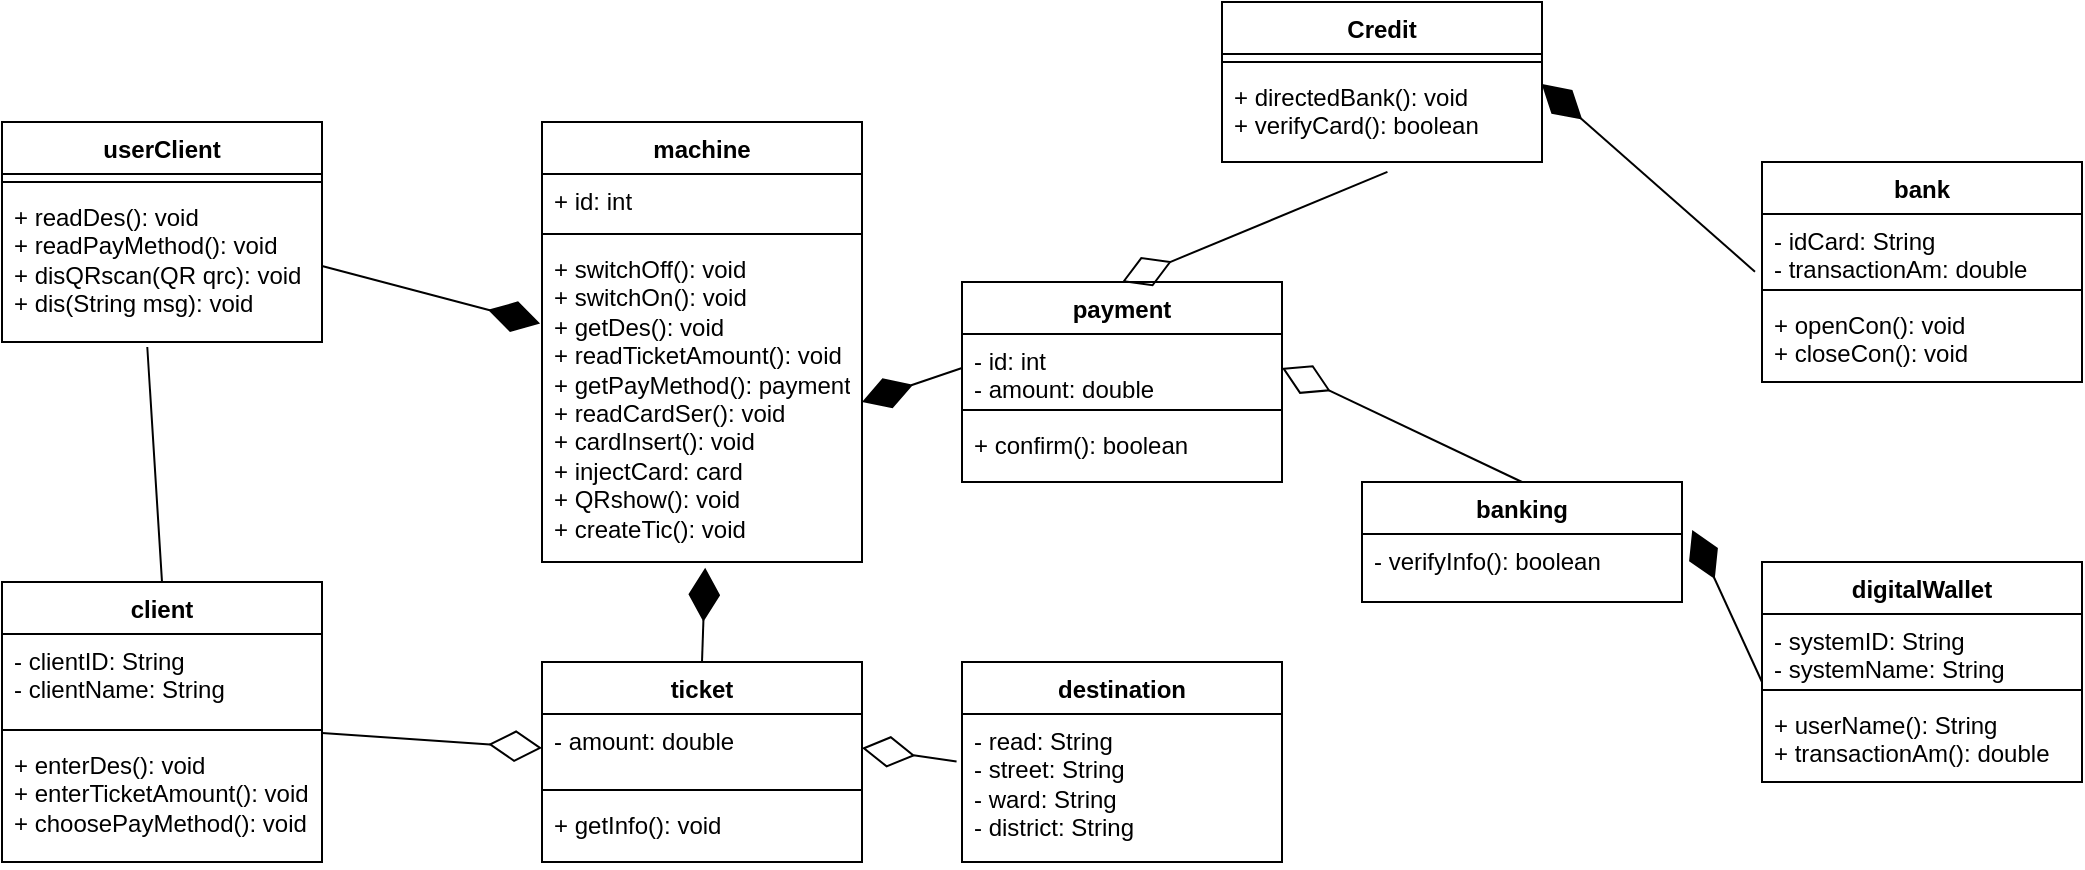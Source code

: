 <mxfile version="21.1.1" type="github">
  <diagram id="C5RBs43oDa-KdzZeNtuy" name="Page-1">
    <mxGraphModel dx="1478" dy="614" grid="1" gridSize="10" guides="1" tooltips="1" connect="1" arrows="1" fold="1" page="1" pageScale="1" pageWidth="827" pageHeight="1169" math="0" shadow="0">
      <root>
        <mxCell id="WIyWlLk6GJQsqaUBKTNV-0" />
        <mxCell id="WIyWlLk6GJQsqaUBKTNV-1" parent="WIyWlLk6GJQsqaUBKTNV-0" />
        <mxCell id="KfuObsglH7F92j2FWpLT-1" value="machine" style="swimlane;fontStyle=1;align=center;verticalAlign=top;childLayout=stackLayout;horizontal=1;startSize=26;horizontalStack=0;resizeParent=1;resizeParentMax=0;resizeLast=0;collapsible=1;marginBottom=0;whiteSpace=wrap;html=1;" vertex="1" parent="WIyWlLk6GJQsqaUBKTNV-1">
          <mxGeometry x="370" y="60" width="160" height="220" as="geometry" />
        </mxCell>
        <mxCell id="KfuObsglH7F92j2FWpLT-2" value="+ id: int" style="text;strokeColor=none;fillColor=none;align=left;verticalAlign=top;spacingLeft=4;spacingRight=4;overflow=hidden;rotatable=0;points=[[0,0.5],[1,0.5]];portConstraint=eastwest;whiteSpace=wrap;html=1;" vertex="1" parent="KfuObsglH7F92j2FWpLT-1">
          <mxGeometry y="26" width="160" height="26" as="geometry" />
        </mxCell>
        <mxCell id="KfuObsglH7F92j2FWpLT-3" value="" style="line;strokeWidth=1;fillColor=none;align=left;verticalAlign=middle;spacingTop=-1;spacingLeft=3;spacingRight=3;rotatable=0;labelPosition=right;points=[];portConstraint=eastwest;strokeColor=inherit;" vertex="1" parent="KfuObsglH7F92j2FWpLT-1">
          <mxGeometry y="52" width="160" height="8" as="geometry" />
        </mxCell>
        <mxCell id="KfuObsglH7F92j2FWpLT-4" value="+ switchOff(): void&lt;br&gt;+ switchOn(): void&lt;br&gt;+ getDes(): void&lt;br&gt;+ readTicketAmount(): void&lt;br&gt;+ getPayMethod(): payment&lt;br&gt;+ readCardSer(): void&lt;br&gt;+ cardInsert(): void&lt;br&gt;+ injectCard: card&lt;br&gt;+ QRshow(): void&lt;br&gt;+ createTic(): void" style="text;strokeColor=none;fillColor=none;align=left;verticalAlign=top;spacingLeft=4;spacingRight=4;overflow=hidden;rotatable=0;points=[[0,0.5],[1,0.5]];portConstraint=eastwest;whiteSpace=wrap;html=1;" vertex="1" parent="KfuObsglH7F92j2FWpLT-1">
          <mxGeometry y="60" width="160" height="160" as="geometry" />
        </mxCell>
        <mxCell id="KfuObsglH7F92j2FWpLT-5" value="userClient" style="swimlane;fontStyle=1;align=center;verticalAlign=top;childLayout=stackLayout;horizontal=1;startSize=26;horizontalStack=0;resizeParent=1;resizeParentMax=0;resizeLast=0;collapsible=1;marginBottom=0;whiteSpace=wrap;html=1;" vertex="1" parent="WIyWlLk6GJQsqaUBKTNV-1">
          <mxGeometry x="100" y="60" width="160" height="110" as="geometry" />
        </mxCell>
        <mxCell id="KfuObsglH7F92j2FWpLT-7" value="" style="line;strokeWidth=1;fillColor=none;align=left;verticalAlign=middle;spacingTop=-1;spacingLeft=3;spacingRight=3;rotatable=0;labelPosition=right;points=[];portConstraint=eastwest;strokeColor=inherit;" vertex="1" parent="KfuObsglH7F92j2FWpLT-5">
          <mxGeometry y="26" width="160" height="8" as="geometry" />
        </mxCell>
        <mxCell id="KfuObsglH7F92j2FWpLT-8" value="+ readDes(): void&lt;br&gt;+ readPayMethod(): void&lt;br&gt;+ disQRscan(QR qrc): void&lt;br&gt;+ dis(String msg): void" style="text;strokeColor=none;fillColor=none;align=left;verticalAlign=top;spacingLeft=4;spacingRight=4;overflow=hidden;rotatable=0;points=[[0,0.5],[1,0.5]];portConstraint=eastwest;whiteSpace=wrap;html=1;" vertex="1" parent="KfuObsglH7F92j2FWpLT-5">
          <mxGeometry y="34" width="160" height="76" as="geometry" />
        </mxCell>
        <mxCell id="KfuObsglH7F92j2FWpLT-9" value="" style="endArrow=diamondThin;endFill=1;endSize=24;html=1;rounded=0;entryX=-0.006;entryY=0.255;entryDx=0;entryDy=0;entryPerimeter=0;exitX=1;exitY=0.5;exitDx=0;exitDy=0;" edge="1" parent="WIyWlLk6GJQsqaUBKTNV-1" source="KfuObsglH7F92j2FWpLT-8" target="KfuObsglH7F92j2FWpLT-4">
          <mxGeometry width="160" relative="1" as="geometry">
            <mxPoint x="310" y="310" as="sourcePoint" />
            <mxPoint x="470" y="310" as="targetPoint" />
          </mxGeometry>
        </mxCell>
        <mxCell id="KfuObsglH7F92j2FWpLT-14" value="client" style="swimlane;fontStyle=1;align=center;verticalAlign=top;childLayout=stackLayout;horizontal=1;startSize=26;horizontalStack=0;resizeParent=1;resizeParentMax=0;resizeLast=0;collapsible=1;marginBottom=0;whiteSpace=wrap;html=1;" vertex="1" parent="WIyWlLk6GJQsqaUBKTNV-1">
          <mxGeometry x="100" y="290" width="160" height="140" as="geometry" />
        </mxCell>
        <mxCell id="KfuObsglH7F92j2FWpLT-15" value="- clientID: String&lt;br&gt;- clientName: String" style="text;strokeColor=none;fillColor=none;align=left;verticalAlign=top;spacingLeft=4;spacingRight=4;overflow=hidden;rotatable=0;points=[[0,0.5],[1,0.5]];portConstraint=eastwest;whiteSpace=wrap;html=1;" vertex="1" parent="KfuObsglH7F92j2FWpLT-14">
          <mxGeometry y="26" width="160" height="44" as="geometry" />
        </mxCell>
        <mxCell id="KfuObsglH7F92j2FWpLT-16" value="" style="line;strokeWidth=1;fillColor=none;align=left;verticalAlign=middle;spacingTop=-1;spacingLeft=3;spacingRight=3;rotatable=0;labelPosition=right;points=[];portConstraint=eastwest;strokeColor=inherit;" vertex="1" parent="KfuObsglH7F92j2FWpLT-14">
          <mxGeometry y="70" width="160" height="8" as="geometry" />
        </mxCell>
        <mxCell id="KfuObsglH7F92j2FWpLT-17" value="+ enterDes(): void&lt;br&gt;+ enterTicketAmount(): void&lt;br&gt;+ choosePayMethod(): void&lt;br&gt;" style="text;strokeColor=none;fillColor=none;align=left;verticalAlign=top;spacingLeft=4;spacingRight=4;overflow=hidden;rotatable=0;points=[[0,0.5],[1,0.5]];portConstraint=eastwest;whiteSpace=wrap;html=1;" vertex="1" parent="KfuObsglH7F92j2FWpLT-14">
          <mxGeometry y="78" width="160" height="62" as="geometry" />
        </mxCell>
        <mxCell id="KfuObsglH7F92j2FWpLT-19" value="" style="endArrow=none;html=1;rounded=0;entryX=0.454;entryY=1.033;entryDx=0;entryDy=0;entryPerimeter=0;exitX=0.5;exitY=0;exitDx=0;exitDy=0;" edge="1" parent="WIyWlLk6GJQsqaUBKTNV-1" source="KfuObsglH7F92j2FWpLT-14" target="KfuObsglH7F92j2FWpLT-8">
          <mxGeometry width="50" height="50" relative="1" as="geometry">
            <mxPoint x="370" y="340" as="sourcePoint" />
            <mxPoint x="420" y="290" as="targetPoint" />
          </mxGeometry>
        </mxCell>
        <mxCell id="KfuObsglH7F92j2FWpLT-20" value="ticket" style="swimlane;fontStyle=1;align=center;verticalAlign=top;childLayout=stackLayout;horizontal=1;startSize=26;horizontalStack=0;resizeParent=1;resizeParentMax=0;resizeLast=0;collapsible=1;marginBottom=0;whiteSpace=wrap;html=1;" vertex="1" parent="WIyWlLk6GJQsqaUBKTNV-1">
          <mxGeometry x="370" y="330" width="160" height="100" as="geometry" />
        </mxCell>
        <mxCell id="KfuObsglH7F92j2FWpLT-21" value="- amount: double" style="text;strokeColor=none;fillColor=none;align=left;verticalAlign=top;spacingLeft=4;spacingRight=4;overflow=hidden;rotatable=0;points=[[0,0.5],[1,0.5]];portConstraint=eastwest;whiteSpace=wrap;html=1;" vertex="1" parent="KfuObsglH7F92j2FWpLT-20">
          <mxGeometry y="26" width="160" height="34" as="geometry" />
        </mxCell>
        <mxCell id="KfuObsglH7F92j2FWpLT-22" value="" style="line;strokeWidth=1;fillColor=none;align=left;verticalAlign=middle;spacingTop=-1;spacingLeft=3;spacingRight=3;rotatable=0;labelPosition=right;points=[];portConstraint=eastwest;strokeColor=inherit;" vertex="1" parent="KfuObsglH7F92j2FWpLT-20">
          <mxGeometry y="60" width="160" height="8" as="geometry" />
        </mxCell>
        <mxCell id="KfuObsglH7F92j2FWpLT-23" value="+ getInfo(): void" style="text;strokeColor=none;fillColor=none;align=left;verticalAlign=top;spacingLeft=4;spacingRight=4;overflow=hidden;rotatable=0;points=[[0,0.5],[1,0.5]];portConstraint=eastwest;whiteSpace=wrap;html=1;" vertex="1" parent="KfuObsglH7F92j2FWpLT-20">
          <mxGeometry y="68" width="160" height="32" as="geometry" />
        </mxCell>
        <mxCell id="KfuObsglH7F92j2FWpLT-24" value="" style="endArrow=diamondThin;endFill=0;endSize=24;html=1;rounded=0;entryX=0;entryY=0.5;entryDx=0;entryDy=0;" edge="1" parent="WIyWlLk6GJQsqaUBKTNV-1" source="KfuObsglH7F92j2FWpLT-14" target="KfuObsglH7F92j2FWpLT-21">
          <mxGeometry width="160" relative="1" as="geometry">
            <mxPoint x="310" y="310" as="sourcePoint" />
            <mxPoint x="470" y="310" as="targetPoint" />
          </mxGeometry>
        </mxCell>
        <mxCell id="KfuObsglH7F92j2FWpLT-25" value="destination" style="swimlane;fontStyle=1;align=center;verticalAlign=top;childLayout=stackLayout;horizontal=1;startSize=26;horizontalStack=0;resizeParent=1;resizeParentMax=0;resizeLast=0;collapsible=1;marginBottom=0;whiteSpace=wrap;html=1;" vertex="1" parent="WIyWlLk6GJQsqaUBKTNV-1">
          <mxGeometry x="580" y="330" width="160" height="100" as="geometry" />
        </mxCell>
        <mxCell id="KfuObsglH7F92j2FWpLT-26" value="- read: String&lt;br&gt;- street: String&lt;br&gt;- ward: String&lt;br&gt;- district: String" style="text;strokeColor=none;fillColor=none;align=left;verticalAlign=top;spacingLeft=4;spacingRight=4;overflow=hidden;rotatable=0;points=[[0,0.5],[1,0.5]];portConstraint=eastwest;whiteSpace=wrap;html=1;" vertex="1" parent="KfuObsglH7F92j2FWpLT-25">
          <mxGeometry y="26" width="160" height="74" as="geometry" />
        </mxCell>
        <mxCell id="KfuObsglH7F92j2FWpLT-29" value="payment" style="swimlane;fontStyle=1;align=center;verticalAlign=top;childLayout=stackLayout;horizontal=1;startSize=26;horizontalStack=0;resizeParent=1;resizeParentMax=0;resizeLast=0;collapsible=1;marginBottom=0;whiteSpace=wrap;html=1;" vertex="1" parent="WIyWlLk6GJQsqaUBKTNV-1">
          <mxGeometry x="580" y="140" width="160" height="100" as="geometry" />
        </mxCell>
        <mxCell id="KfuObsglH7F92j2FWpLT-30" value="- id: int&lt;br&gt;- amount: double" style="text;strokeColor=none;fillColor=none;align=left;verticalAlign=top;spacingLeft=4;spacingRight=4;overflow=hidden;rotatable=0;points=[[0,0.5],[1,0.5]];portConstraint=eastwest;whiteSpace=wrap;html=1;" vertex="1" parent="KfuObsglH7F92j2FWpLT-29">
          <mxGeometry y="26" width="160" height="34" as="geometry" />
        </mxCell>
        <mxCell id="KfuObsglH7F92j2FWpLT-31" value="" style="line;strokeWidth=1;fillColor=none;align=left;verticalAlign=middle;spacingTop=-1;spacingLeft=3;spacingRight=3;rotatable=0;labelPosition=right;points=[];portConstraint=eastwest;strokeColor=inherit;" vertex="1" parent="KfuObsglH7F92j2FWpLT-29">
          <mxGeometry y="60" width="160" height="8" as="geometry" />
        </mxCell>
        <mxCell id="KfuObsglH7F92j2FWpLT-32" value="+ confirm(): boolean" style="text;strokeColor=none;fillColor=none;align=left;verticalAlign=top;spacingLeft=4;spacingRight=4;overflow=hidden;rotatable=0;points=[[0,0.5],[1,0.5]];portConstraint=eastwest;whiteSpace=wrap;html=1;" vertex="1" parent="KfuObsglH7F92j2FWpLT-29">
          <mxGeometry y="68" width="160" height="32" as="geometry" />
        </mxCell>
        <mxCell id="KfuObsglH7F92j2FWpLT-33" value="banking" style="swimlane;fontStyle=1;align=center;verticalAlign=top;childLayout=stackLayout;horizontal=1;startSize=26;horizontalStack=0;resizeParent=1;resizeParentMax=0;resizeLast=0;collapsible=1;marginBottom=0;whiteSpace=wrap;html=1;" vertex="1" parent="WIyWlLk6GJQsqaUBKTNV-1">
          <mxGeometry x="780" y="240" width="160" height="60" as="geometry" />
        </mxCell>
        <mxCell id="KfuObsglH7F92j2FWpLT-34" value="- verifyInfo(): boolean" style="text;strokeColor=none;fillColor=none;align=left;verticalAlign=top;spacingLeft=4;spacingRight=4;overflow=hidden;rotatable=0;points=[[0,0.5],[1,0.5]];portConstraint=eastwest;whiteSpace=wrap;html=1;" vertex="1" parent="KfuObsglH7F92j2FWpLT-33">
          <mxGeometry y="26" width="160" height="34" as="geometry" />
        </mxCell>
        <mxCell id="KfuObsglH7F92j2FWpLT-37" value="Credit" style="swimlane;fontStyle=1;align=center;verticalAlign=top;childLayout=stackLayout;horizontal=1;startSize=26;horizontalStack=0;resizeParent=1;resizeParentMax=0;resizeLast=0;collapsible=1;marginBottom=0;whiteSpace=wrap;html=1;" vertex="1" parent="WIyWlLk6GJQsqaUBKTNV-1">
          <mxGeometry x="710" width="160" height="80" as="geometry" />
        </mxCell>
        <mxCell id="KfuObsglH7F92j2FWpLT-39" value="" style="line;strokeWidth=1;fillColor=none;align=left;verticalAlign=middle;spacingTop=-1;spacingLeft=3;spacingRight=3;rotatable=0;labelPosition=right;points=[];portConstraint=eastwest;strokeColor=inherit;" vertex="1" parent="KfuObsglH7F92j2FWpLT-37">
          <mxGeometry y="26" width="160" height="8" as="geometry" />
        </mxCell>
        <mxCell id="KfuObsglH7F92j2FWpLT-40" value="+ directedBank(): void&lt;br&gt;+ verifyCard(): boolean" style="text;strokeColor=none;fillColor=none;align=left;verticalAlign=top;spacingLeft=4;spacingRight=4;overflow=hidden;rotatable=0;points=[[0,0.5],[1,0.5]];portConstraint=eastwest;whiteSpace=wrap;html=1;" vertex="1" parent="KfuObsglH7F92j2FWpLT-37">
          <mxGeometry y="34" width="160" height="46" as="geometry" />
        </mxCell>
        <mxCell id="KfuObsglH7F92j2FWpLT-41" value="bank" style="swimlane;fontStyle=1;align=center;verticalAlign=top;childLayout=stackLayout;horizontal=1;startSize=26;horizontalStack=0;resizeParent=1;resizeParentMax=0;resizeLast=0;collapsible=1;marginBottom=0;whiteSpace=wrap;html=1;" vertex="1" parent="WIyWlLk6GJQsqaUBKTNV-1">
          <mxGeometry x="980" y="80" width="160" height="110" as="geometry" />
        </mxCell>
        <mxCell id="KfuObsglH7F92j2FWpLT-42" value="- idCard: String&lt;br&gt;- transactionAm: double" style="text;strokeColor=none;fillColor=none;align=left;verticalAlign=top;spacingLeft=4;spacingRight=4;overflow=hidden;rotatable=0;points=[[0,0.5],[1,0.5]];portConstraint=eastwest;whiteSpace=wrap;html=1;" vertex="1" parent="KfuObsglH7F92j2FWpLT-41">
          <mxGeometry y="26" width="160" height="34" as="geometry" />
        </mxCell>
        <mxCell id="KfuObsglH7F92j2FWpLT-43" value="" style="line;strokeWidth=1;fillColor=none;align=left;verticalAlign=middle;spacingTop=-1;spacingLeft=3;spacingRight=3;rotatable=0;labelPosition=right;points=[];portConstraint=eastwest;strokeColor=inherit;" vertex="1" parent="KfuObsglH7F92j2FWpLT-41">
          <mxGeometry y="60" width="160" height="8" as="geometry" />
        </mxCell>
        <mxCell id="KfuObsglH7F92j2FWpLT-44" value="+ openCon(): void&lt;br&gt;+ closeCon(): void" style="text;strokeColor=none;fillColor=none;align=left;verticalAlign=top;spacingLeft=4;spacingRight=4;overflow=hidden;rotatable=0;points=[[0,0.5],[1,0.5]];portConstraint=eastwest;whiteSpace=wrap;html=1;" vertex="1" parent="KfuObsglH7F92j2FWpLT-41">
          <mxGeometry y="68" width="160" height="42" as="geometry" />
        </mxCell>
        <mxCell id="KfuObsglH7F92j2FWpLT-45" value="digitalWallet" style="swimlane;fontStyle=1;align=center;verticalAlign=top;childLayout=stackLayout;horizontal=1;startSize=26;horizontalStack=0;resizeParent=1;resizeParentMax=0;resizeLast=0;collapsible=1;marginBottom=0;whiteSpace=wrap;html=1;" vertex="1" parent="WIyWlLk6GJQsqaUBKTNV-1">
          <mxGeometry x="980" y="280" width="160" height="110" as="geometry" />
        </mxCell>
        <mxCell id="KfuObsglH7F92j2FWpLT-46" value="- systemID: String&lt;br&gt;- systemName: String" style="text;strokeColor=none;fillColor=none;align=left;verticalAlign=top;spacingLeft=4;spacingRight=4;overflow=hidden;rotatable=0;points=[[0,0.5],[1,0.5]];portConstraint=eastwest;whiteSpace=wrap;html=1;" vertex="1" parent="KfuObsglH7F92j2FWpLT-45">
          <mxGeometry y="26" width="160" height="34" as="geometry" />
        </mxCell>
        <mxCell id="KfuObsglH7F92j2FWpLT-47" value="" style="line;strokeWidth=1;fillColor=none;align=left;verticalAlign=middle;spacingTop=-1;spacingLeft=3;spacingRight=3;rotatable=0;labelPosition=right;points=[];portConstraint=eastwest;strokeColor=inherit;" vertex="1" parent="KfuObsglH7F92j2FWpLT-45">
          <mxGeometry y="60" width="160" height="8" as="geometry" />
        </mxCell>
        <mxCell id="KfuObsglH7F92j2FWpLT-48" value="+ userName(): String&lt;br&gt;+ transactionAm(): double" style="text;strokeColor=none;fillColor=none;align=left;verticalAlign=top;spacingLeft=4;spacingRight=4;overflow=hidden;rotatable=0;points=[[0,0.5],[1,0.5]];portConstraint=eastwest;whiteSpace=wrap;html=1;" vertex="1" parent="KfuObsglH7F92j2FWpLT-45">
          <mxGeometry y="68" width="160" height="42" as="geometry" />
        </mxCell>
        <mxCell id="KfuObsglH7F92j2FWpLT-49" value="" style="endArrow=diamondThin;endFill=1;endSize=24;html=1;rounded=0;entryX=0.51;entryY=1.018;entryDx=0;entryDy=0;entryPerimeter=0;exitX=0.5;exitY=0;exitDx=0;exitDy=0;" edge="1" parent="WIyWlLk6GJQsqaUBKTNV-1" source="KfuObsglH7F92j2FWpLT-20" target="KfuObsglH7F92j2FWpLT-4">
          <mxGeometry width="160" relative="1" as="geometry">
            <mxPoint x="270" y="142" as="sourcePoint" />
            <mxPoint x="379" y="171" as="targetPoint" />
          </mxGeometry>
        </mxCell>
        <mxCell id="KfuObsglH7F92j2FWpLT-50" value="" style="endArrow=diamondThin;endFill=1;endSize=24;html=1;rounded=0;entryX=1;entryY=0.5;entryDx=0;entryDy=0;exitX=0;exitY=0.5;exitDx=0;exitDy=0;" edge="1" parent="WIyWlLk6GJQsqaUBKTNV-1" source="KfuObsglH7F92j2FWpLT-30" target="KfuObsglH7F92j2FWpLT-4">
          <mxGeometry width="160" relative="1" as="geometry">
            <mxPoint x="460" y="340" as="sourcePoint" />
            <mxPoint x="462" y="293" as="targetPoint" />
          </mxGeometry>
        </mxCell>
        <mxCell id="KfuObsglH7F92j2FWpLT-51" value="" style="endArrow=diamondThin;endFill=1;endSize=24;html=1;rounded=0;entryX=1.032;entryY=-0.058;entryDx=0;entryDy=0;exitX=0;exitY=1;exitDx=0;exitDy=0;entryPerimeter=0;exitPerimeter=0;" edge="1" parent="WIyWlLk6GJQsqaUBKTNV-1" source="KfuObsglH7F92j2FWpLT-46" target="KfuObsglH7F92j2FWpLT-34">
          <mxGeometry width="160" relative="1" as="geometry">
            <mxPoint x="590" y="193" as="sourcePoint" />
            <mxPoint x="540" y="210" as="targetPoint" />
          </mxGeometry>
        </mxCell>
        <mxCell id="KfuObsglH7F92j2FWpLT-53" value="" style="endArrow=diamondThin;endFill=1;endSize=24;html=1;rounded=0;entryX=0.999;entryY=0.152;entryDx=0;entryDy=0;exitX=-0.022;exitY=0.848;exitDx=0;exitDy=0;entryPerimeter=0;exitPerimeter=0;" edge="1" parent="WIyWlLk6GJQsqaUBKTNV-1" source="KfuObsglH7F92j2FWpLT-42" target="KfuObsglH7F92j2FWpLT-40">
          <mxGeometry width="160" relative="1" as="geometry">
            <mxPoint x="990" y="350" as="sourcePoint" />
            <mxPoint x="955" y="274" as="targetPoint" />
          </mxGeometry>
        </mxCell>
        <mxCell id="KfuObsglH7F92j2FWpLT-54" value="" style="endArrow=diamondThin;endFill=0;endSize=24;html=1;rounded=0;entryX=1;entryY=0.5;entryDx=0;entryDy=0;exitX=-0.017;exitY=0.321;exitDx=0;exitDy=0;exitPerimeter=0;" edge="1" parent="WIyWlLk6GJQsqaUBKTNV-1" source="KfuObsglH7F92j2FWpLT-26" target="KfuObsglH7F92j2FWpLT-21">
          <mxGeometry width="160" relative="1" as="geometry">
            <mxPoint x="270" y="375" as="sourcePoint" />
            <mxPoint x="380" y="383" as="targetPoint" />
          </mxGeometry>
        </mxCell>
        <mxCell id="KfuObsglH7F92j2FWpLT-55" value="" style="endArrow=diamondThin;endFill=0;endSize=24;html=1;rounded=0;exitX=0.517;exitY=1.108;exitDx=0;exitDy=0;exitPerimeter=0;entryX=0.5;entryY=0;entryDx=0;entryDy=0;" edge="1" parent="WIyWlLk6GJQsqaUBKTNV-1" source="KfuObsglH7F92j2FWpLT-40" target="KfuObsglH7F92j2FWpLT-29">
          <mxGeometry width="160" relative="1" as="geometry">
            <mxPoint x="587" y="390" as="sourcePoint" />
            <mxPoint x="540" y="383" as="targetPoint" />
          </mxGeometry>
        </mxCell>
        <mxCell id="KfuObsglH7F92j2FWpLT-56" value="" style="endArrow=diamondThin;endFill=0;endSize=24;html=1;rounded=0;exitX=0.5;exitY=0;exitDx=0;exitDy=0;entryX=1;entryY=0.5;entryDx=0;entryDy=0;" edge="1" parent="WIyWlLk6GJQsqaUBKTNV-1" source="KfuObsglH7F92j2FWpLT-33" target="KfuObsglH7F92j2FWpLT-30">
          <mxGeometry width="160" relative="1" as="geometry">
            <mxPoint x="803" y="95" as="sourcePoint" />
            <mxPoint x="670" y="150" as="targetPoint" />
          </mxGeometry>
        </mxCell>
      </root>
    </mxGraphModel>
  </diagram>
</mxfile>
